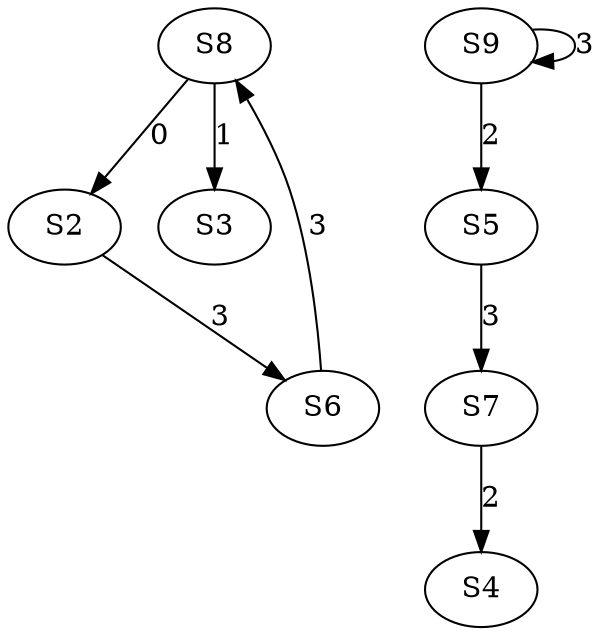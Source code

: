 strict digraph {
	S8 -> S2 [ label = 0 ];
	S8 -> S3 [ label = 1 ];
	S7 -> S4 [ label = 2 ];
	S9 -> S5 [ label = 2 ];
	S2 -> S6 [ label = 3 ];
	S5 -> S7 [ label = 3 ];
	S6 -> S8 [ label = 3 ];
	S9 -> S9 [ label = 3 ];
}